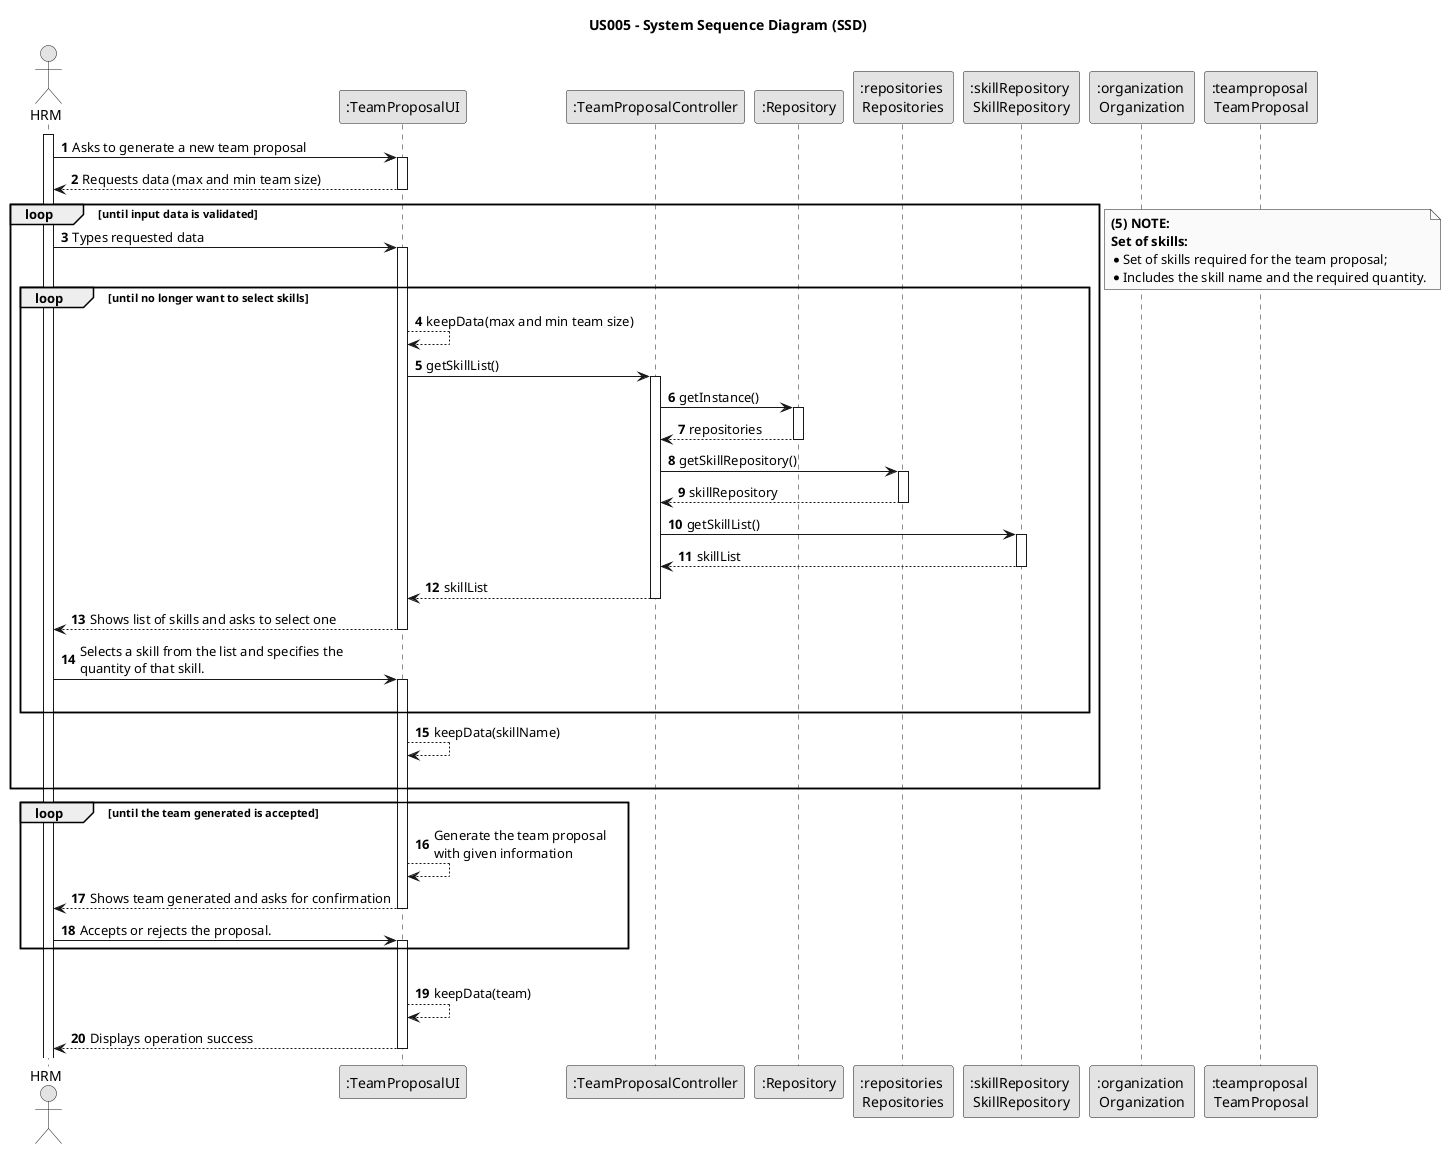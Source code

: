 @startuml
skinparam monochrome true
skinparam packageStyle rectangle
skinparam shadowing false

title US005 - System Sequence Diagram (SSD)

autonumber

actor "HRM" as Employee
participant ":TeamProposalUI" as System
participant ":TeamProposalController" as TPC
participant ":Repository" as REP
participant ":repositories \nRepositories" as REPS
participant ":skillRepository \nSkillRepository" as SR
participant ":organization \nOrganization" as ORG
participant ":teamproposal \nTeamProposal" as TP


activate Employee

    Employee -> System : Asks to generate a new team proposal
    activate System

        System --> Employee : Requests data (max and min team size)
    deactivate System

    loop until input data is validated

    Employee -> System : Types requested data


    |||
        loop until no longer want to select skills
            activate System
                System --> System : keepData(max and min team size)
                System -> TPC : getSkillList()

                activate TPC
                    TPC -> REP : getInstance()

                    activate REP
                        REP --> TPC : repositories
                    deactivate REP
                    TPC -> REPS : getSkillRepository()

                    activate REPS
                        REPS --> TPC : skillRepository
                    deactivate REPS

                    TPC -> SR : getSkillList()

                    activate SR
                    SR --> TPC : skillList
                    deactivate SR

                    TPC --> System : skillList
                deactivate TPC
                System --> Employee : Shows list of skills and asks to select one
            deactivate System

            Employee -> System : Selects a skill from the list and specifies the \nquantity of that skill.
            activate System
    |||
        end loop

    System --> System : keepData(skillName)
    |||

        end loop

        note right
                **(5) NOTE:**
                **Set of skills:**
                *Set of skills required for the team proposal;
                *Includes the skill name and the required quantity.
        end note

    loop until the team generated is accepted
    System --> System: Generate the team proposal\nwith given information


        System --> Employee : Shows team generated and asks for confirmation

    deactivate System
    Employee -> System : Accepts or rejects the proposal.
    activate System

    end loop
    |||


    activate System
        System --> System : keepData(team)
        System --> Employee : Displays operation success
    deactivate System

@enduml